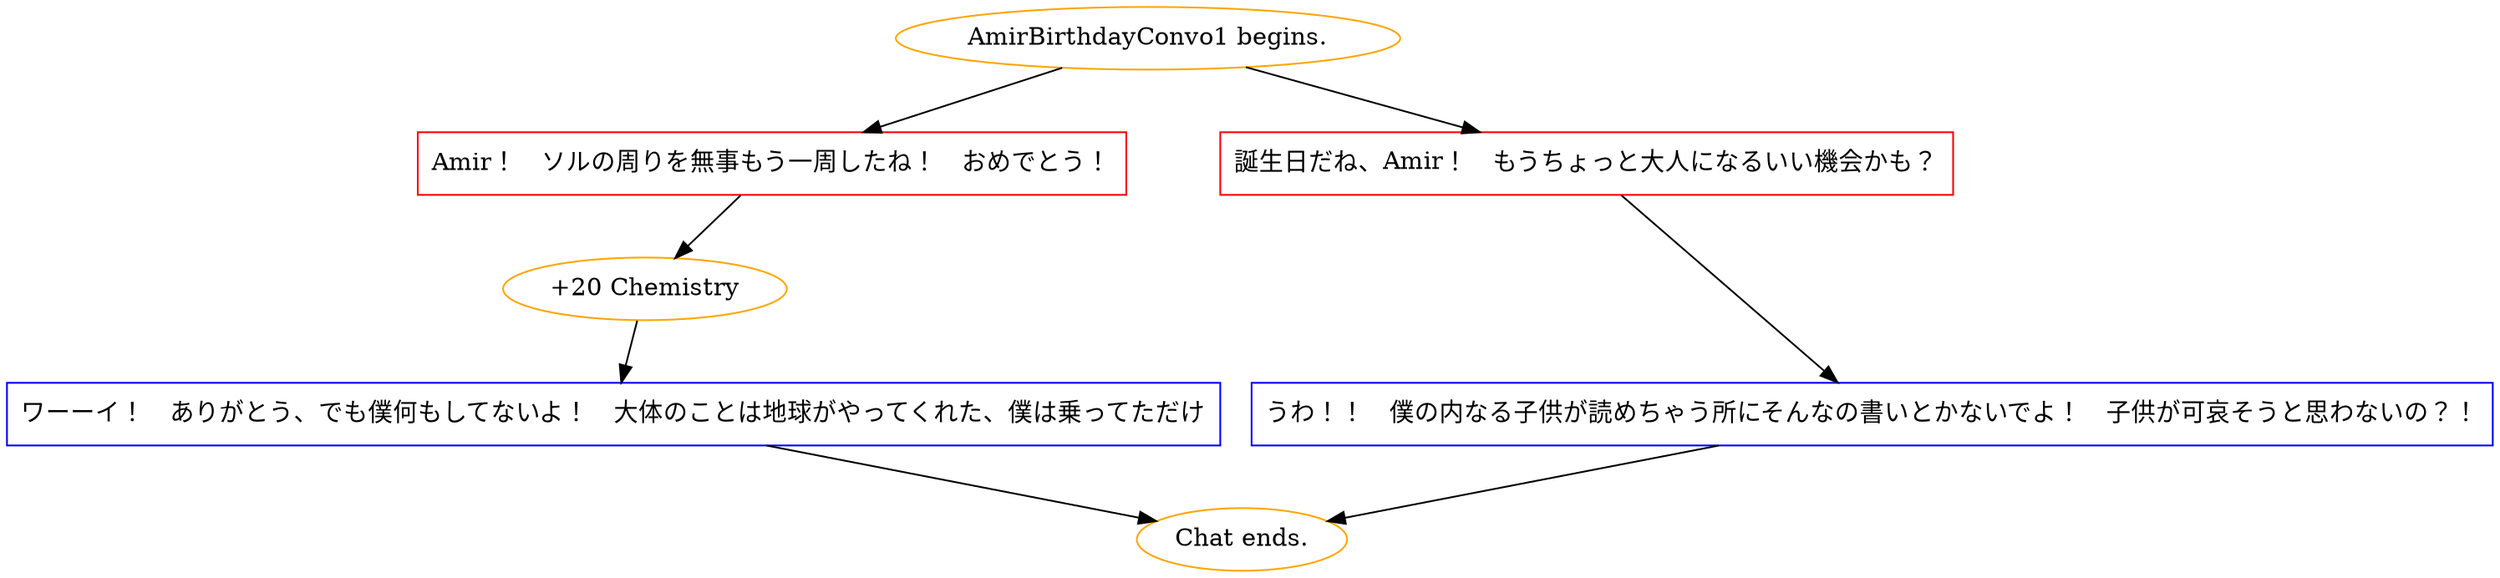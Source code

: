 digraph {
	"AmirBirthdayConvo1 begins." [color=orange];
		"AmirBirthdayConvo1 begins." -> j3039850533;
		"AmirBirthdayConvo1 begins." -> j3491466701;
	j3039850533 [label="Amir！　ソルの周りを無事もう一周したね！　おめでとう！",shape=box,color=red];
		j3039850533 -> j2494562504;
	j3491466701 [label="誕生日だね、Amir！　もうちょっと大人になるいい機会かも？",shape=box,color=red];
		j3491466701 -> j3386917937;
	j2494562504 [label="+20 Chemistry",color=orange];
		j2494562504 -> j1734050577;
	j3386917937 [label="うわ！！　僕の内なる子供が読めちゃう所にそんなの書いとかないでよ！　子供が可哀そうと思わないの？！",shape=box,color=blue];
		j3386917937 -> "Chat ends.";
	j1734050577 [label="ワーーイ！　ありがとう、でも僕何もしてないよ！　大体のことは地球がやってくれた、僕は乗ってただけ",shape=box,color=blue];
		j1734050577 -> "Chat ends.";
	"Chat ends." [color=orange];
}